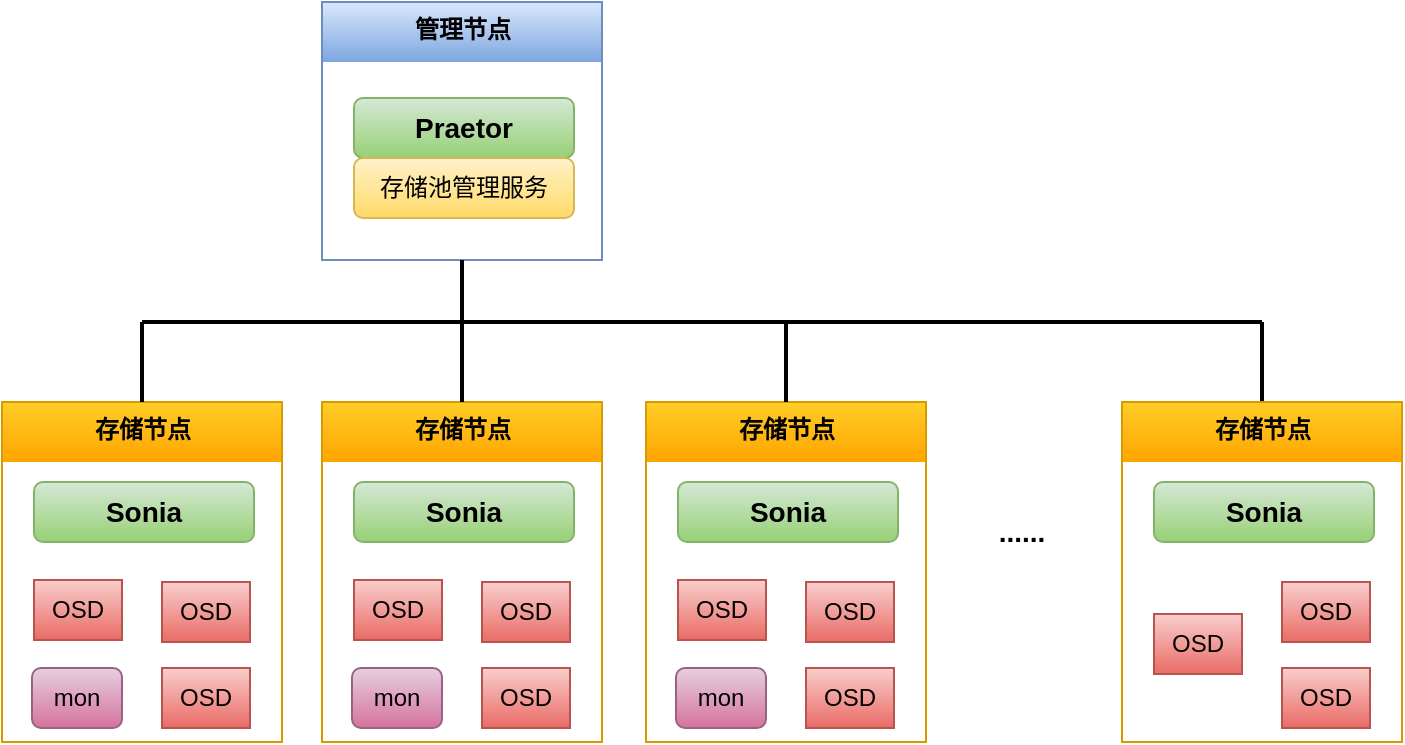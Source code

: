 <mxfile version="17.2.4" type="github">
  <diagram id="xf4dCJBHIxT9ZBGfQ-YF" name="第 1 页">
    <mxGraphModel dx="1200" dy="-470" grid="1" gridSize="10" guides="1" tooltips="1" connect="1" arrows="1" fold="1" page="1" pageScale="1" pageWidth="827" pageHeight="1169" math="0" shadow="0">
      <root>
        <mxCell id="0" />
        <mxCell id="1" parent="0" />
        <mxCell id="37WdZ0AU-3mWQcZs4Fjf-1" value="" style="group" vertex="1" connectable="0" parent="1">
          <mxGeometry x="80" y="2280" width="700" height="370" as="geometry" />
        </mxCell>
        <mxCell id="37WdZ0AU-3mWQcZs4Fjf-2" value="管理节点" style="swimlane;fontStyle=1;align=center;verticalAlign=top;childLayout=stackLayout;horizontal=1;startSize=30;horizontalStack=0;resizeParent=1;resizeParentMax=0;resizeLast=0;collapsible=0;marginBottom=0;html=1;rounded=0;arcSize=50;fillColor=#dae8fc;strokeColor=#6c8ebf;gradientColor=#7ea6e0;shadow=0;sketch=0;glass=0;swimlaneLine=0;container=0;" vertex="1" parent="37WdZ0AU-3mWQcZs4Fjf-1">
          <mxGeometry x="160" width="140" height="129" as="geometry" />
        </mxCell>
        <mxCell id="37WdZ0AU-3mWQcZs4Fjf-3" value="&lt;b style=&quot;font-size: 14px&quot;&gt;Praetor&lt;/b&gt;" style="rounded=1;whiteSpace=wrap;html=1;fillColor=#d5e8d4;gradientColor=#97d077;strokeColor=#82b366;" vertex="1" parent="37WdZ0AU-3mWQcZs4Fjf-1">
          <mxGeometry x="176" y="48" width="110" height="30" as="geometry" />
        </mxCell>
        <mxCell id="37WdZ0AU-3mWQcZs4Fjf-4" value="存储池管理服务" style="rounded=1;whiteSpace=wrap;html=1;fillColor=#fff2cc;gradientColor=#ffd966;strokeColor=#d6b656;" vertex="1" parent="37WdZ0AU-3mWQcZs4Fjf-1">
          <mxGeometry x="176" y="78" width="110" height="30" as="geometry" />
        </mxCell>
        <mxCell id="37WdZ0AU-3mWQcZs4Fjf-5" value="存储节点" style="swimlane;fontStyle=1;align=center;verticalAlign=top;childLayout=stackLayout;horizontal=1;startSize=30;horizontalStack=0;resizeParent=1;resizeParentMax=0;resizeLast=0;collapsible=0;marginBottom=0;html=1;rounded=0;arcSize=50;fillColor=#ffcd28;strokeColor=#d79b00;gradientColor=#ffa500;shadow=0;sketch=0;glass=0;swimlaneLine=0;" vertex="1" parent="37WdZ0AU-3mWQcZs4Fjf-1">
          <mxGeometry y="200" width="140" height="170" as="geometry" />
        </mxCell>
        <mxCell id="37WdZ0AU-3mWQcZs4Fjf-6" value="&lt;b style=&quot;font-size: 14px&quot;&gt;Sonia&lt;/b&gt;" style="rounded=1;whiteSpace=wrap;html=1;fillColor=#d5e8d4;gradientColor=#97d077;strokeColor=#82b366;" vertex="1" parent="37WdZ0AU-3mWQcZs4Fjf-1">
          <mxGeometry x="16" y="240" width="110" height="30" as="geometry" />
        </mxCell>
        <mxCell id="37WdZ0AU-3mWQcZs4Fjf-7" value="OSD" style="rounded=1;whiteSpace=wrap;html=1;fillColor=#f8cecc;gradientColor=#ea6b66;strokeColor=#b85450;arcSize=0;" vertex="1" parent="37WdZ0AU-3mWQcZs4Fjf-1">
          <mxGeometry x="16" y="289" width="44" height="30" as="geometry" />
        </mxCell>
        <mxCell id="37WdZ0AU-3mWQcZs4Fjf-8" value="mon" style="rounded=1;whiteSpace=wrap;html=1;fillColor=#e6d0de;gradientColor=#d5739d;strokeColor=#996185;" vertex="1" parent="37WdZ0AU-3mWQcZs4Fjf-1">
          <mxGeometry x="15" y="333" width="45" height="30" as="geometry" />
        </mxCell>
        <mxCell id="37WdZ0AU-3mWQcZs4Fjf-9" value="OSD" style="rounded=1;whiteSpace=wrap;html=1;fillColor=#f8cecc;gradientColor=#ea6b66;strokeColor=#b85450;arcSize=0;" vertex="1" parent="37WdZ0AU-3mWQcZs4Fjf-1">
          <mxGeometry x="80" y="290" width="44" height="30" as="geometry" />
        </mxCell>
        <mxCell id="37WdZ0AU-3mWQcZs4Fjf-10" value="OSD" style="rounded=1;whiteSpace=wrap;html=1;fillColor=#f8cecc;gradientColor=#ea6b66;strokeColor=#b85450;arcSize=0;" vertex="1" parent="37WdZ0AU-3mWQcZs4Fjf-1">
          <mxGeometry x="80" y="333" width="44" height="30" as="geometry" />
        </mxCell>
        <mxCell id="37WdZ0AU-3mWQcZs4Fjf-11" value="存储节点" style="swimlane;fontStyle=1;align=center;verticalAlign=top;childLayout=stackLayout;horizontal=1;startSize=30;horizontalStack=0;resizeParent=1;resizeParentMax=0;resizeLast=0;collapsible=0;marginBottom=0;html=1;rounded=0;arcSize=50;fillColor=#ffcd28;strokeColor=#d79b00;gradientColor=#ffa500;shadow=0;sketch=0;glass=0;swimlaneLine=0;" vertex="1" parent="37WdZ0AU-3mWQcZs4Fjf-1">
          <mxGeometry x="160" y="200" width="140" height="170" as="geometry" />
        </mxCell>
        <mxCell id="37WdZ0AU-3mWQcZs4Fjf-12" value="&lt;b style=&quot;font-size: 14px&quot;&gt;Sonia&lt;/b&gt;" style="rounded=1;whiteSpace=wrap;html=1;fillColor=#d5e8d4;gradientColor=#97d077;strokeColor=#82b366;" vertex="1" parent="37WdZ0AU-3mWQcZs4Fjf-1">
          <mxGeometry x="176" y="240" width="110" height="30" as="geometry" />
        </mxCell>
        <mxCell id="37WdZ0AU-3mWQcZs4Fjf-13" value="OSD" style="rounded=1;whiteSpace=wrap;html=1;fillColor=#f8cecc;gradientColor=#ea6b66;strokeColor=#b85450;arcSize=0;" vertex="1" parent="37WdZ0AU-3mWQcZs4Fjf-1">
          <mxGeometry x="176" y="289" width="44" height="30" as="geometry" />
        </mxCell>
        <mxCell id="37WdZ0AU-3mWQcZs4Fjf-14" value="mon" style="rounded=1;whiteSpace=wrap;html=1;fillColor=#e6d0de;gradientColor=#d5739d;strokeColor=#996185;" vertex="1" parent="37WdZ0AU-3mWQcZs4Fjf-1">
          <mxGeometry x="175" y="333" width="45" height="30" as="geometry" />
        </mxCell>
        <mxCell id="37WdZ0AU-3mWQcZs4Fjf-15" value="OSD" style="rounded=1;whiteSpace=wrap;html=1;fillColor=#f8cecc;gradientColor=#ea6b66;strokeColor=#b85450;arcSize=0;" vertex="1" parent="37WdZ0AU-3mWQcZs4Fjf-1">
          <mxGeometry x="240" y="290" width="44" height="30" as="geometry" />
        </mxCell>
        <mxCell id="37WdZ0AU-3mWQcZs4Fjf-16" value="OSD" style="rounded=1;whiteSpace=wrap;html=1;fillColor=#f8cecc;gradientColor=#ea6b66;strokeColor=#b85450;arcSize=0;" vertex="1" parent="37WdZ0AU-3mWQcZs4Fjf-1">
          <mxGeometry x="240" y="333" width="44" height="30" as="geometry" />
        </mxCell>
        <mxCell id="37WdZ0AU-3mWQcZs4Fjf-17" value="存储节点" style="swimlane;fontStyle=1;align=center;verticalAlign=top;childLayout=stackLayout;horizontal=1;startSize=30;horizontalStack=0;resizeParent=1;resizeParentMax=0;resizeLast=0;collapsible=0;marginBottom=0;html=1;rounded=0;arcSize=50;fillColor=#ffcd28;strokeColor=#d79b00;gradientColor=#ffa500;shadow=0;sketch=0;glass=0;swimlaneLine=0;" vertex="1" parent="37WdZ0AU-3mWQcZs4Fjf-1">
          <mxGeometry x="322" y="200" width="140" height="170" as="geometry" />
        </mxCell>
        <mxCell id="37WdZ0AU-3mWQcZs4Fjf-18" value="&lt;b style=&quot;font-size: 14px&quot;&gt;Sonia&lt;/b&gt;" style="rounded=1;whiteSpace=wrap;html=1;fillColor=#d5e8d4;gradientColor=#97d077;strokeColor=#82b366;" vertex="1" parent="37WdZ0AU-3mWQcZs4Fjf-1">
          <mxGeometry x="338" y="240" width="110" height="30" as="geometry" />
        </mxCell>
        <mxCell id="37WdZ0AU-3mWQcZs4Fjf-19" value="OSD" style="rounded=1;whiteSpace=wrap;html=1;fillColor=#f8cecc;gradientColor=#ea6b66;strokeColor=#b85450;arcSize=0;" vertex="1" parent="37WdZ0AU-3mWQcZs4Fjf-1">
          <mxGeometry x="338" y="289" width="44" height="30" as="geometry" />
        </mxCell>
        <mxCell id="37WdZ0AU-3mWQcZs4Fjf-20" value="mon" style="rounded=1;whiteSpace=wrap;html=1;fillColor=#e6d0de;gradientColor=#d5739d;strokeColor=#996185;" vertex="1" parent="37WdZ0AU-3mWQcZs4Fjf-1">
          <mxGeometry x="337" y="333" width="45" height="30" as="geometry" />
        </mxCell>
        <mxCell id="37WdZ0AU-3mWQcZs4Fjf-21" value="OSD" style="rounded=1;whiteSpace=wrap;html=1;fillColor=#f8cecc;gradientColor=#ea6b66;strokeColor=#b85450;arcSize=0;" vertex="1" parent="37WdZ0AU-3mWQcZs4Fjf-1">
          <mxGeometry x="402" y="290" width="44" height="30" as="geometry" />
        </mxCell>
        <mxCell id="37WdZ0AU-3mWQcZs4Fjf-22" value="OSD" style="rounded=1;whiteSpace=wrap;html=1;fillColor=#f8cecc;gradientColor=#ea6b66;strokeColor=#b85450;arcSize=0;" vertex="1" parent="37WdZ0AU-3mWQcZs4Fjf-1">
          <mxGeometry x="402" y="333" width="44" height="30" as="geometry" />
        </mxCell>
        <mxCell id="37WdZ0AU-3mWQcZs4Fjf-23" value="" style="endArrow=none;html=1;rounded=0;strokeWidth=2;" edge="1" parent="37WdZ0AU-3mWQcZs4Fjf-1">
          <mxGeometry width="50" height="50" relative="1" as="geometry">
            <mxPoint x="70" y="160" as="sourcePoint" />
            <mxPoint x="630" y="160" as="targetPoint" />
          </mxGeometry>
        </mxCell>
        <mxCell id="37WdZ0AU-3mWQcZs4Fjf-24" value="" style="endArrow=none;html=1;rounded=0;strokeWidth=2;exitX=0.5;exitY=0;exitDx=0;exitDy=0;" edge="1" parent="37WdZ0AU-3mWQcZs4Fjf-1" source="37WdZ0AU-3mWQcZs4Fjf-5">
          <mxGeometry width="50" height="50" relative="1" as="geometry">
            <mxPoint x="-90" y="410" as="sourcePoint" />
            <mxPoint x="70" y="160" as="targetPoint" />
          </mxGeometry>
        </mxCell>
        <mxCell id="37WdZ0AU-3mWQcZs4Fjf-25" value="" style="endArrow=none;html=1;rounded=0;strokeWidth=2;entryX=0.5;entryY=1;entryDx=0;entryDy=0;exitX=0.5;exitY=0;exitDx=0;exitDy=0;" edge="1" parent="37WdZ0AU-3mWQcZs4Fjf-1" source="37WdZ0AU-3mWQcZs4Fjf-11" target="37WdZ0AU-3mWQcZs4Fjf-2">
          <mxGeometry width="50" height="50" relative="1" as="geometry">
            <mxPoint x="-110" y="240" as="sourcePoint" />
            <mxPoint x="-60" y="190" as="targetPoint" />
          </mxGeometry>
        </mxCell>
        <mxCell id="37WdZ0AU-3mWQcZs4Fjf-26" value="" style="endArrow=none;html=1;rounded=0;strokeWidth=2;entryX=0.5;entryY=0;entryDx=0;entryDy=0;" edge="1" parent="37WdZ0AU-3mWQcZs4Fjf-1" target="37WdZ0AU-3mWQcZs4Fjf-17">
          <mxGeometry width="50" height="50" relative="1" as="geometry">
            <mxPoint x="392" y="160" as="sourcePoint" />
            <mxPoint x="660" y="250" as="targetPoint" />
          </mxGeometry>
        </mxCell>
        <mxCell id="37WdZ0AU-3mWQcZs4Fjf-27" value="&lt;font style=&quot;font-size: 14px&quot;&gt;&lt;b&gt;......&lt;/b&gt;&lt;/font&gt;" style="text;html=1;strokeColor=none;fillColor=none;align=center;verticalAlign=middle;whiteSpace=wrap;rounded=0;shadow=0;glass=0;sketch=0;" vertex="1" parent="37WdZ0AU-3mWQcZs4Fjf-1">
          <mxGeometry x="480" y="250" width="60" height="30" as="geometry" />
        </mxCell>
        <mxCell id="37WdZ0AU-3mWQcZs4Fjf-28" value="" style="endArrow=none;html=1;rounded=0;fontSize=14;strokeWidth=2;exitX=0.5;exitY=0;exitDx=0;exitDy=0;" edge="1" parent="37WdZ0AU-3mWQcZs4Fjf-1" source="37WdZ0AU-3mWQcZs4Fjf-29">
          <mxGeometry width="50" height="50" relative="1" as="geometry">
            <mxPoint x="770" y="90" as="sourcePoint" />
            <mxPoint x="630" y="160" as="targetPoint" />
          </mxGeometry>
        </mxCell>
        <mxCell id="37WdZ0AU-3mWQcZs4Fjf-29" value="存储节点" style="swimlane;fontStyle=1;align=center;verticalAlign=top;childLayout=stackLayout;horizontal=1;startSize=30;horizontalStack=0;resizeParent=1;resizeParentMax=0;resizeLast=0;collapsible=0;marginBottom=0;html=1;rounded=0;arcSize=50;fillColor=#ffcd28;strokeColor=#d79b00;gradientColor=#ffa500;shadow=0;sketch=0;glass=0;swimlaneLine=0;" vertex="1" parent="37WdZ0AU-3mWQcZs4Fjf-1">
          <mxGeometry x="560" y="200" width="140" height="170" as="geometry" />
        </mxCell>
        <mxCell id="37WdZ0AU-3mWQcZs4Fjf-30" value="&lt;b style=&quot;font-size: 14px&quot;&gt;Sonia&lt;/b&gt;" style="rounded=1;whiteSpace=wrap;html=1;fillColor=#d5e8d4;gradientColor=#97d077;strokeColor=#82b366;" vertex="1" parent="37WdZ0AU-3mWQcZs4Fjf-1">
          <mxGeometry x="576" y="240" width="110" height="30" as="geometry" />
        </mxCell>
        <mxCell id="37WdZ0AU-3mWQcZs4Fjf-31" value="OSD" style="rounded=1;whiteSpace=wrap;html=1;fillColor=#f8cecc;gradientColor=#ea6b66;strokeColor=#b85450;arcSize=0;" vertex="1" parent="37WdZ0AU-3mWQcZs4Fjf-1">
          <mxGeometry x="576" y="306" width="44" height="30" as="geometry" />
        </mxCell>
        <mxCell id="37WdZ0AU-3mWQcZs4Fjf-32" value="OSD" style="rounded=1;whiteSpace=wrap;html=1;fillColor=#f8cecc;gradientColor=#ea6b66;strokeColor=#b85450;arcSize=0;" vertex="1" parent="37WdZ0AU-3mWQcZs4Fjf-1">
          <mxGeometry x="640" y="290" width="44" height="30" as="geometry" />
        </mxCell>
        <mxCell id="37WdZ0AU-3mWQcZs4Fjf-33" value="OSD" style="rounded=1;whiteSpace=wrap;html=1;fillColor=#f8cecc;gradientColor=#ea6b66;strokeColor=#b85450;arcSize=0;" vertex="1" parent="37WdZ0AU-3mWQcZs4Fjf-1">
          <mxGeometry x="640" y="333" width="44" height="30" as="geometry" />
        </mxCell>
      </root>
    </mxGraphModel>
  </diagram>
</mxfile>
